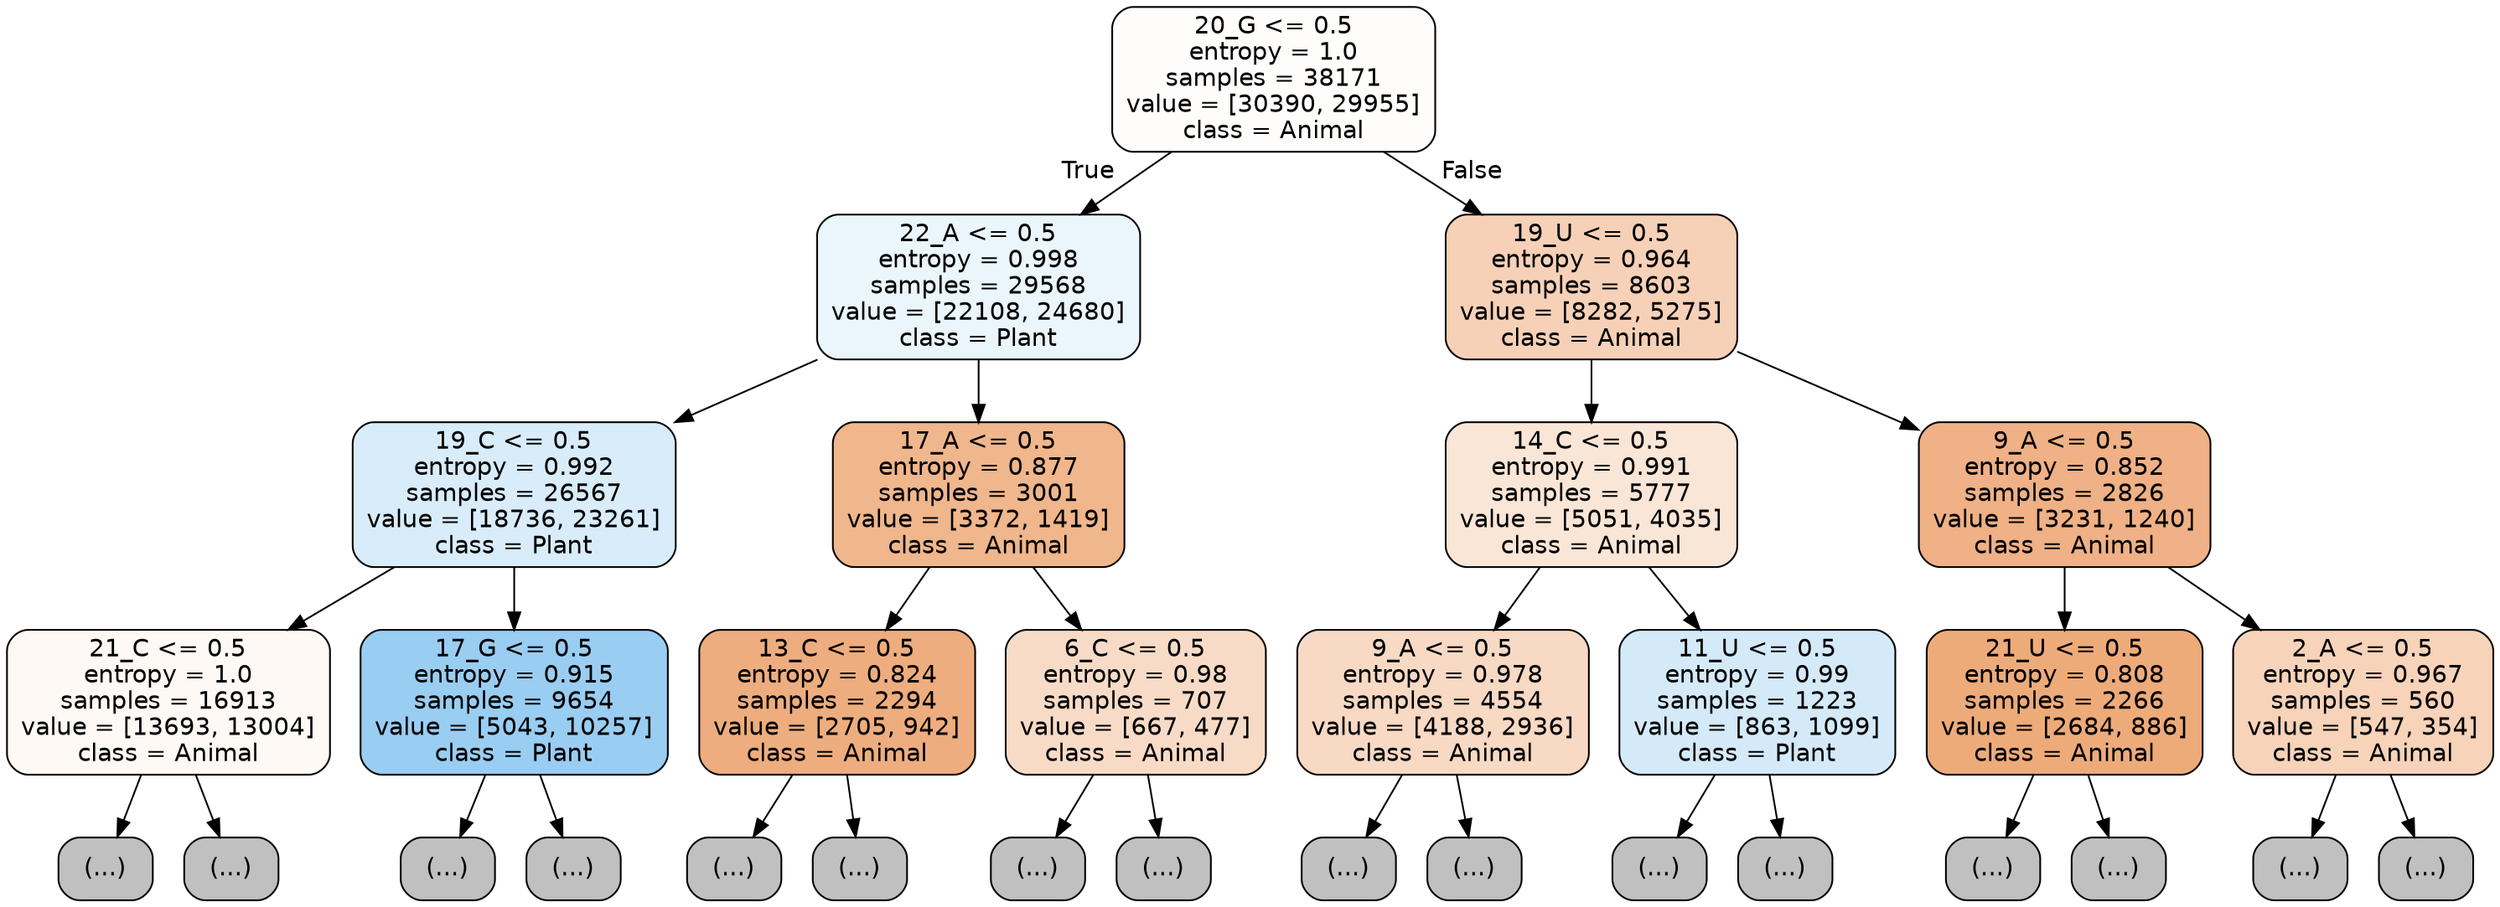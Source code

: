 digraph Tree {
node [shape=box, style="filled, rounded", color="black", fontname="helvetica"] ;
edge [fontname="helvetica"] ;
0 [label="20_G <= 0.5\nentropy = 1.0\nsamples = 38171\nvalue = [30390, 29955]\nclass = Animal", fillcolor="#fffdfc"] ;
1 [label="22_A <= 0.5\nentropy = 0.998\nsamples = 29568\nvalue = [22108, 24680]\nclass = Plant", fillcolor="#eaf5fc"] ;
0 -> 1 [labeldistance=2.5, labelangle=45, headlabel="True"] ;
2 [label="19_C <= 0.5\nentropy = 0.992\nsamples = 26567\nvalue = [18736, 23261]\nclass = Plant", fillcolor="#d8ecfa"] ;
1 -> 2 ;
3 [label="21_C <= 0.5\nentropy = 1.0\nsamples = 16913\nvalue = [13693, 13004]\nclass = Animal", fillcolor="#fef9f5"] ;
2 -> 3 ;
4 [label="(...)", fillcolor="#C0C0C0"] ;
3 -> 4 ;
6619 [label="(...)", fillcolor="#C0C0C0"] ;
3 -> 6619 ;
8130 [label="17_G <= 0.5\nentropy = 0.915\nsamples = 9654\nvalue = [5043, 10257]\nclass = Plant", fillcolor="#9acdf2"] ;
2 -> 8130 ;
8131 [label="(...)", fillcolor="#C0C0C0"] ;
8130 -> 8131 ;
10346 [label="(...)", fillcolor="#C0C0C0"] ;
8130 -> 10346 ;
11177 [label="17_A <= 0.5\nentropy = 0.877\nsamples = 3001\nvalue = [3372, 1419]\nclass = Animal", fillcolor="#f0b68c"] ;
1 -> 11177 ;
11178 [label="13_C <= 0.5\nentropy = 0.824\nsamples = 2294\nvalue = [2705, 942]\nclass = Animal", fillcolor="#eead7e"] ;
11177 -> 11178 ;
11179 [label="(...)", fillcolor="#C0C0C0"] ;
11178 -> 11179 ;
11988 [label="(...)", fillcolor="#C0C0C0"] ;
11178 -> 11988 ;
12253 [label="6_C <= 0.5\nentropy = 0.98\nsamples = 707\nvalue = [667, 477]\nclass = Animal", fillcolor="#f8dbc7"] ;
11177 -> 12253 ;
12254 [label="(...)", fillcolor="#C0C0C0"] ;
12253 -> 12254 ;
12499 [label="(...)", fillcolor="#C0C0C0"] ;
12253 -> 12499 ;
12582 [label="19_U <= 0.5\nentropy = 0.964\nsamples = 8603\nvalue = [8282, 5275]\nclass = Animal", fillcolor="#f6d1b7"] ;
0 -> 12582 [labeldistance=2.5, labelangle=-45, headlabel="False"] ;
12583 [label="14_C <= 0.5\nentropy = 0.991\nsamples = 5777\nvalue = [5051, 4035]\nclass = Animal", fillcolor="#fae6d7"] ;
12582 -> 12583 ;
12584 [label="9_A <= 0.5\nentropy = 0.978\nsamples = 4554\nvalue = [4188, 2936]\nclass = Animal", fillcolor="#f7d9c4"] ;
12583 -> 12584 ;
12585 [label="(...)", fillcolor="#C0C0C0"] ;
12584 -> 12585 ;
14394 [label="(...)", fillcolor="#C0C0C0"] ;
12584 -> 14394 ;
14973 [label="11_U <= 0.5\nentropy = 0.99\nsamples = 1223\nvalue = [863, 1099]\nclass = Plant", fillcolor="#d4eaf9"] ;
12583 -> 14973 ;
14974 [label="(...)", fillcolor="#C0C0C0"] ;
14973 -> 14974 ;
15403 [label="(...)", fillcolor="#C0C0C0"] ;
14973 -> 15403 ;
15528 [label="9_A <= 0.5\nentropy = 0.852\nsamples = 2826\nvalue = [3231, 1240]\nclass = Animal", fillcolor="#efb185"] ;
12582 -> 15528 ;
15529 [label="21_U <= 0.5\nentropy = 0.808\nsamples = 2266\nvalue = [2684, 886]\nclass = Animal", fillcolor="#eeab7a"] ;
15528 -> 15529 ;
15530 [label="(...)", fillcolor="#C0C0C0"] ;
15529 -> 15530 ;
16435 [label="(...)", fillcolor="#C0C0C0"] ;
15529 -> 16435 ;
16608 [label="2_A <= 0.5\nentropy = 0.967\nsamples = 560\nvalue = [547, 354]\nclass = Animal", fillcolor="#f6d3b9"] ;
15528 -> 16608 ;
16609 [label="(...)", fillcolor="#C0C0C0"] ;
16608 -> 16609 ;
16848 [label="(...)", fillcolor="#C0C0C0"] ;
16608 -> 16848 ;
}